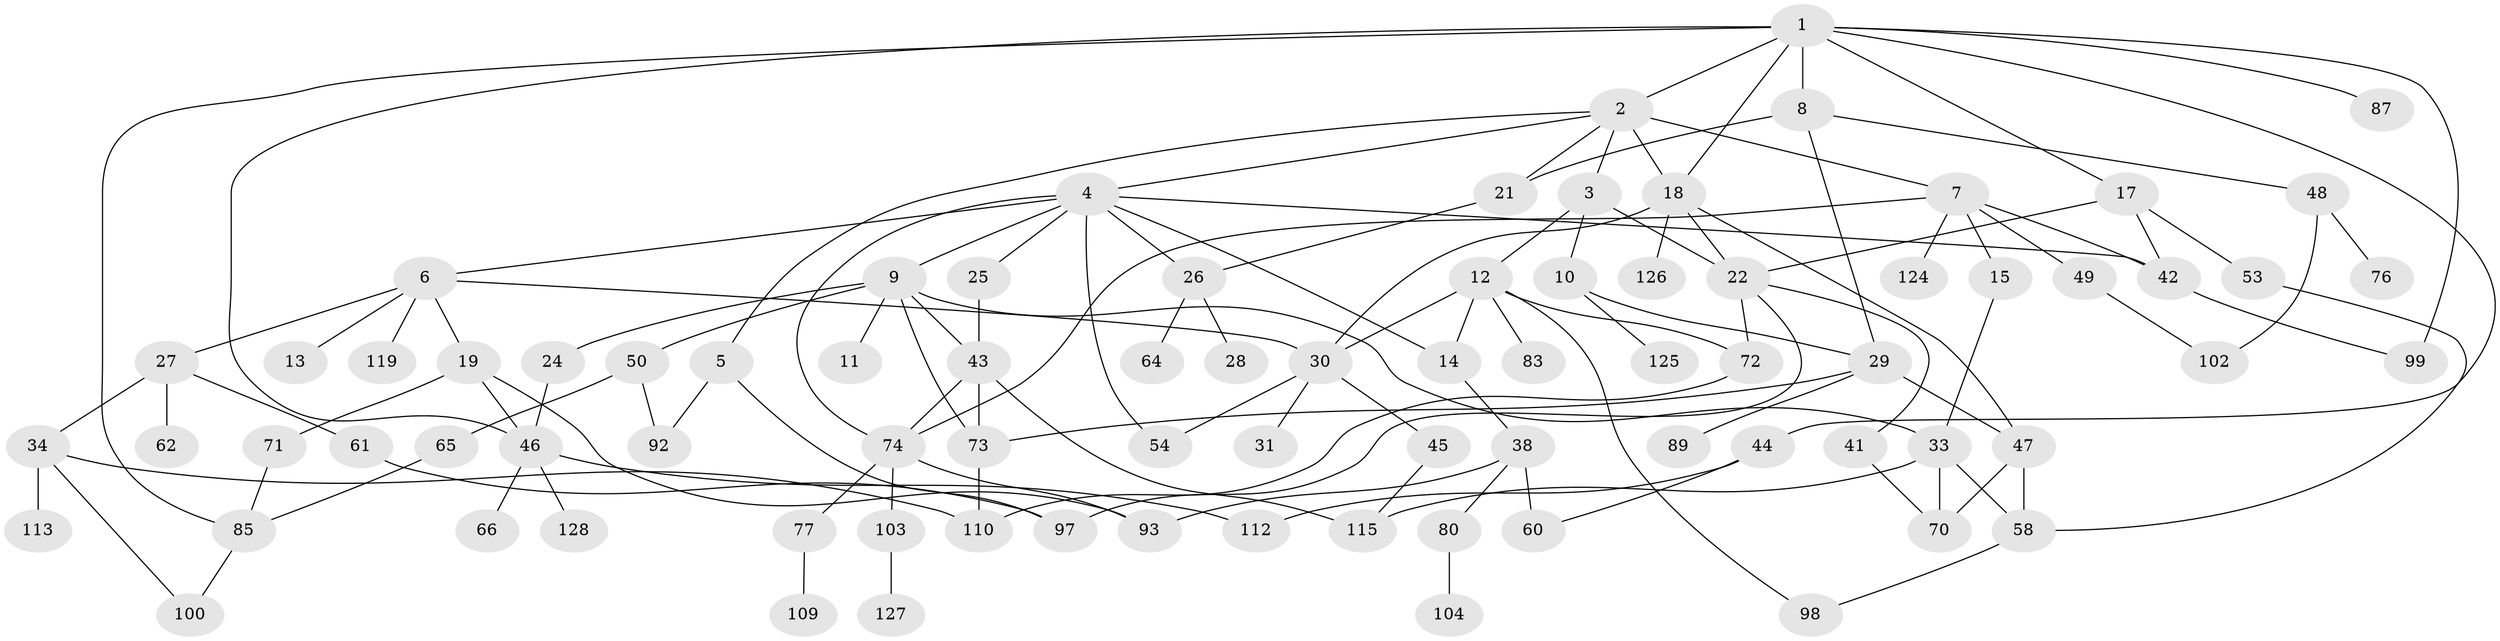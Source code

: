 // Generated by graph-tools (version 1.1) at 2025/51/02/27/25 19:51:39]
// undirected, 82 vertices, 124 edges
graph export_dot {
graph [start="1"]
  node [color=gray90,style=filled];
  1 [super="+16"];
  2 [super="+96"];
  3;
  4;
  5 [super="+101"];
  6 [super="+63"];
  7 [super="+39"];
  8 [super="+23"];
  9 [super="+56"];
  10;
  11;
  12 [super="+75"];
  13;
  14;
  15 [super="+95"];
  17 [super="+40"];
  18 [super="+20"];
  19 [super="+79"];
  21 [super="+36"];
  22 [super="+35"];
  24;
  25 [super="+69"];
  26 [super="+105"];
  27 [super="+32"];
  28 [super="+37"];
  29 [super="+91"];
  30 [super="+57"];
  31 [super="+121"];
  33;
  34;
  38 [super="+81"];
  41;
  42 [super="+106"];
  43 [super="+68"];
  44 [super="+52"];
  45 [super="+67"];
  46 [super="+51"];
  47;
  48 [super="+55"];
  49 [super="+122"];
  50;
  53 [super="+59"];
  54;
  58 [super="+78"];
  60;
  61 [super="+114"];
  62;
  64 [super="+108"];
  65 [super="+94"];
  66 [super="+84"];
  70 [super="+82"];
  71;
  72 [super="+111"];
  73 [super="+107"];
  74 [super="+118"];
  76;
  77 [super="+88"];
  80 [super="+90"];
  83;
  85 [super="+86"];
  87;
  89;
  92;
  93;
  97;
  98;
  99 [super="+116"];
  100;
  102;
  103;
  104 [super="+117"];
  109;
  110 [super="+123"];
  112;
  113;
  115 [super="+120"];
  119;
  124;
  125;
  126;
  127;
  128;
  1 -- 2;
  1 -- 8;
  1 -- 17;
  1 -- 18;
  1 -- 44;
  1 -- 87;
  1 -- 99;
  1 -- 85;
  1 -- 46;
  2 -- 3;
  2 -- 4;
  2 -- 5;
  2 -- 7;
  2 -- 18 [weight=2];
  2 -- 21;
  3 -- 10;
  3 -- 12;
  3 -- 22;
  4 -- 6;
  4 -- 9;
  4 -- 14;
  4 -- 25;
  4 -- 26;
  4 -- 54;
  4 -- 74;
  4 -- 42;
  5 -- 92;
  5 -- 97;
  6 -- 13;
  6 -- 19;
  6 -- 27;
  6 -- 119;
  6 -- 30;
  7 -- 15;
  7 -- 49;
  7 -- 74;
  7 -- 42;
  7 -- 124;
  8 -- 21;
  8 -- 29;
  8 -- 48;
  9 -- 11;
  9 -- 24;
  9 -- 50;
  9 -- 43;
  9 -- 33;
  9 -- 73;
  10 -- 125;
  10 -- 29;
  12 -- 83;
  12 -- 14;
  12 -- 98;
  12 -- 30;
  12 -- 72;
  14 -- 38;
  15 -- 33;
  17 -- 42;
  17 -- 53;
  17 -- 22;
  18 -- 30;
  18 -- 22;
  18 -- 126;
  18 -- 47;
  19 -- 46;
  19 -- 71;
  19 -- 93;
  21 -- 26;
  22 -- 41;
  22 -- 72;
  22 -- 97;
  24 -- 46;
  25 -- 43;
  26 -- 28;
  26 -- 64;
  27 -- 34;
  27 -- 61;
  27 -- 62;
  29 -- 89;
  29 -- 47;
  29 -- 73;
  30 -- 31;
  30 -- 45;
  30 -- 54;
  33 -- 115;
  33 -- 58;
  33 -- 70;
  34 -- 110;
  34 -- 113;
  34 -- 100;
  38 -- 80;
  38 -- 93;
  38 -- 60;
  41 -- 70;
  42 -- 99;
  43 -- 73 [weight=2];
  43 -- 74;
  43 -- 115;
  44 -- 60;
  44 -- 112;
  45 -- 115;
  46 -- 66;
  46 -- 112;
  46 -- 128;
  47 -- 58;
  47 -- 70;
  48 -- 76;
  48 -- 102;
  49 -- 102;
  50 -- 65;
  50 -- 92;
  53 -- 58;
  58 -- 98;
  61 -- 97;
  65 -- 85;
  71 -- 85;
  72 -- 110;
  73 -- 110;
  74 -- 77;
  74 -- 103;
  74 -- 93;
  77 -- 109;
  80 -- 104;
  85 -- 100;
  103 -- 127;
}
